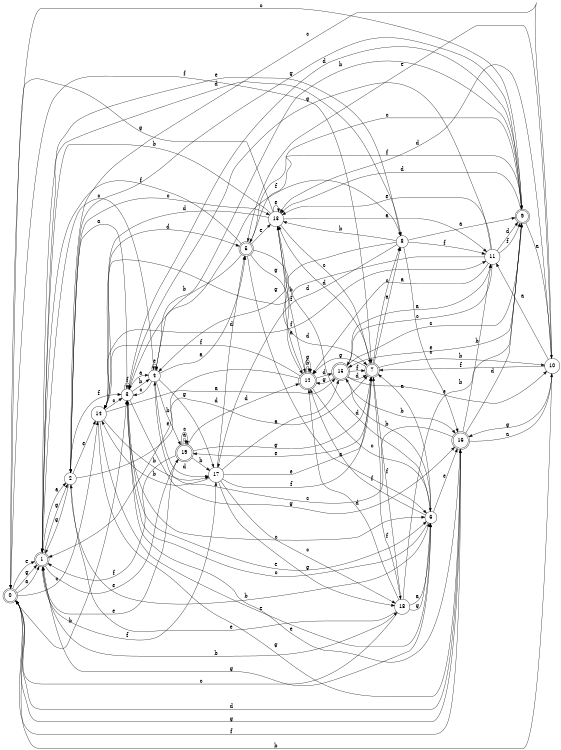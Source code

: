 digraph n16_3 {
__start0 [label="" shape="none"];

rankdir=LR;
size="8,5";

s0 [style="rounded,filled", color="black", fillcolor="white" shape="doublecircle", label="0"];
s1 [style="rounded,filled", color="black", fillcolor="white" shape="doublecircle", label="1"];
s2 [style="filled", color="black", fillcolor="white" shape="circle", label="2"];
s3 [style="filled", color="black", fillcolor="white" shape="circle", label="3"];
s4 [style="filled", color="black", fillcolor="white" shape="circle", label="4"];
s5 [style="rounded,filled", color="black", fillcolor="white" shape="doublecircle", label="5"];
s6 [style="filled", color="black", fillcolor="white" shape="circle", label="6"];
s7 [style="rounded,filled", color="black", fillcolor="white" shape="doublecircle", label="7"];
s8 [style="filled", color="black", fillcolor="white" shape="circle", label="8"];
s9 [style="rounded,filled", color="black", fillcolor="white" shape="doublecircle", label="9"];
s10 [style="filled", color="black", fillcolor="white" shape="circle", label="10"];
s11 [style="filled", color="black", fillcolor="white" shape="circle", label="11"];
s12 [style="rounded,filled", color="black", fillcolor="white" shape="doublecircle", label="12"];
s13 [style="filled", color="black", fillcolor="white" shape="circle", label="13"];
s14 [style="filled", color="black", fillcolor="white" shape="circle", label="14"];
s15 [style="rounded,filled", color="black", fillcolor="white" shape="doublecircle", label="15"];
s16 [style="rounded,filled", color="black", fillcolor="white" shape="doublecircle", label="16"];
s17 [style="filled", color="black", fillcolor="white" shape="circle", label="17"];
s18 [style="filled", color="black", fillcolor="white" shape="circle", label="18"];
s19 [style="rounded,filled", color="black", fillcolor="white" shape="doublecircle", label="19"];
s0 -> s1 [label="a"];
s0 -> s3 [label="b"];
s0 -> s14 [label="c"];
s0 -> s16 [label="d"];
s0 -> s1 [label="e"];
s0 -> s7 [label="f"];
s0 -> s1 [label="g"];
s1 -> s2 [label="a"];
s1 -> s18 [label="b"];
s1 -> s4 [label="c"];
s1 -> s8 [label="d"];
s1 -> s19 [label="e"];
s1 -> s17 [label="f"];
s1 -> s2 [label="g"];
s2 -> s3 [label="a"];
s2 -> s6 [label="b"];
s2 -> s13 [label="c"];
s2 -> s7 [label="d"];
s2 -> s14 [label="e"];
s2 -> s3 [label="f"];
s2 -> s1 [label="g"];
s3 -> s4 [label="a"];
s3 -> s4 [label="b"];
s3 -> s6 [label="c"];
s3 -> s9 [label="d"];
s3 -> s6 [label="e"];
s3 -> s3 [label="f"];
s3 -> s16 [label="g"];
s4 -> s5 [label="a"];
s4 -> s19 [label="b"];
s4 -> s3 [label="c"];
s4 -> s17 [label="d"];
s4 -> s4 [label="e"];
s4 -> s8 [label="f"];
s4 -> s17 [label="g"];
s5 -> s6 [label="a"];
s5 -> s3 [label="b"];
s5 -> s9 [label="c"];
s5 -> s7 [label="d"];
s5 -> s13 [label="e"];
s5 -> s1 [label="f"];
s5 -> s12 [label="g"];
s6 -> s7 [label="a"];
s6 -> s15 [label="b"];
s6 -> s3 [label="c"];
s6 -> s13 [label="d"];
s6 -> s16 [label="e"];
s6 -> s12 [label="f"];
s6 -> s1 [label="g"];
s7 -> s8 [label="a"];
s7 -> s10 [label="b"];
s7 -> s8 [label="c"];
s7 -> s13 [label="d"];
s7 -> s19 [label="e"];
s7 -> s18 [label="f"];
s7 -> s12 [label="g"];
s8 -> s9 [label="a"];
s8 -> s13 [label="b"];
s8 -> s16 [label="c"];
s8 -> s17 [label="d"];
s8 -> s1 [label="e"];
s8 -> s11 [label="f"];
s8 -> s4 [label="g"];
s9 -> s10 [label="a"];
s9 -> s4 [label="b"];
s9 -> s0 [label="c"];
s9 -> s13 [label="d"];
s9 -> s15 [label="e"];
s9 -> s5 [label="f"];
s9 -> s2 [label="g"];
s10 -> s11 [label="a"];
s10 -> s0 [label="b"];
s10 -> s2 [label="c"];
s10 -> s13 [label="d"];
s10 -> s5 [label="e"];
s10 -> s7 [label="f"];
s10 -> s16 [label="g"];
s11 -> s12 [label="a"];
s11 -> s14 [label="b"];
s11 -> s15 [label="c"];
s11 -> s9 [label="d"];
s11 -> s13 [label="e"];
s11 -> s9 [label="f"];
s11 -> s3 [label="g"];
s12 -> s13 [label="a"];
s12 -> s12 [label="b"];
s12 -> s6 [label="c"];
s12 -> s15 [label="d"];
s12 -> s1 [label="e"];
s12 -> s14 [label="f"];
s12 -> s12 [label="g"];
s13 -> s11 [label="a"];
s13 -> s1 [label="b"];
s13 -> s7 [label="c"];
s13 -> s14 [label="d"];
s13 -> s13 [label="e"];
s13 -> s12 [label="f"];
s13 -> s0 [label="g"];
s14 -> s15 [label="a"];
s14 -> s17 [label="b"];
s14 -> s3 [label="c"];
s14 -> s5 [label="d"];
s14 -> s6 [label="e"];
s14 -> s11 [label="f"];
s14 -> s16 [label="g"];
s15 -> s11 [label="a"];
s15 -> s16 [label="b"];
s15 -> s9 [label="c"];
s15 -> s7 [label="d"];
s15 -> s10 [label="e"];
s15 -> s7 [label="f"];
s15 -> s12 [label="g"];
s16 -> s10 [label="a"];
s16 -> s11 [label="b"];
s16 -> s4 [label="c"];
s16 -> s9 [label="d"];
s16 -> s3 [label="e"];
s16 -> s0 [label="f"];
s16 -> s0 [label="g"];
s17 -> s15 [label="a"];
s17 -> s14 [label="b"];
s17 -> s18 [label="c"];
s17 -> s5 [label="d"];
s17 -> s7 [label="e"];
s17 -> s7 [label="f"];
s17 -> s18 [label="g"];
s18 -> s6 [label="a"];
s18 -> s9 [label="b"];
s18 -> s0 [label="c"];
s18 -> s12 [label="d"];
s18 -> s2 [label="e"];
s18 -> s7 [label="f"];
s18 -> s6 [label="g"];
s19 -> s19 [label="a"];
s19 -> s17 [label="b"];
s19 -> s19 [label="c"];
s19 -> s12 [label="d"];
s19 -> s1 [label="e"];
s19 -> s1 [label="f"];
s19 -> s7 [label="g"];

}